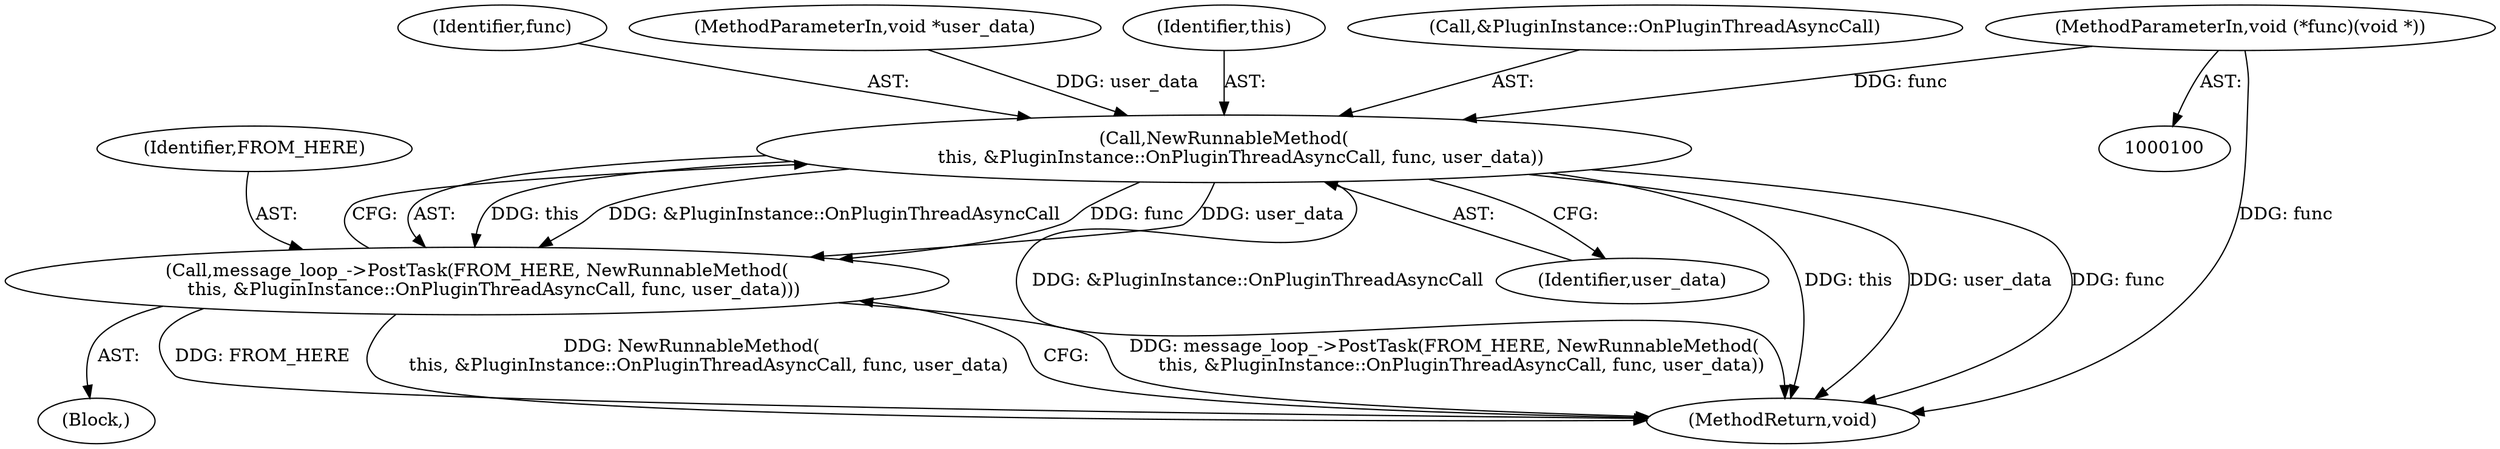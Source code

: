 digraph "1_Chrome_ea3d1d84be3d6f97bf50e76511c9e26af6895533_30@pointer" {
"1000101" [label="(MethodParameterIn,void (*func)(void *))"];
"1000106" [label="(Call,NewRunnableMethod(\n      this, &PluginInstance::OnPluginThreadAsyncCall, func, user_data))"];
"1000104" [label="(Call,message_loop_->PostTask(FROM_HERE, NewRunnableMethod(\n      this, &PluginInstance::OnPluginThreadAsyncCall, func, user_data)))"];
"1000105" [label="(Identifier,FROM_HERE)"];
"1000101" [label="(MethodParameterIn,void (*func)(void *))"];
"1000110" [label="(Identifier,func)"];
"1000102" [label="(MethodParameterIn,void *user_data)"];
"1000112" [label="(MethodReturn,void)"];
"1000103" [label="(Block,)"];
"1000111" [label="(Identifier,user_data)"];
"1000104" [label="(Call,message_loop_->PostTask(FROM_HERE, NewRunnableMethod(\n      this, &PluginInstance::OnPluginThreadAsyncCall, func, user_data)))"];
"1000107" [label="(Identifier,this)"];
"1000106" [label="(Call,NewRunnableMethod(\n      this, &PluginInstance::OnPluginThreadAsyncCall, func, user_data))"];
"1000108" [label="(Call,&PluginInstance::OnPluginThreadAsyncCall)"];
"1000101" -> "1000100"  [label="AST: "];
"1000101" -> "1000112"  [label="DDG: func"];
"1000101" -> "1000106"  [label="DDG: func"];
"1000106" -> "1000104"  [label="AST: "];
"1000106" -> "1000111"  [label="CFG: "];
"1000107" -> "1000106"  [label="AST: "];
"1000108" -> "1000106"  [label="AST: "];
"1000110" -> "1000106"  [label="AST: "];
"1000111" -> "1000106"  [label="AST: "];
"1000104" -> "1000106"  [label="CFG: "];
"1000106" -> "1000112"  [label="DDG: &PluginInstance::OnPluginThreadAsyncCall"];
"1000106" -> "1000112"  [label="DDG: this"];
"1000106" -> "1000112"  [label="DDG: user_data"];
"1000106" -> "1000112"  [label="DDG: func"];
"1000106" -> "1000104"  [label="DDG: this"];
"1000106" -> "1000104"  [label="DDG: &PluginInstance::OnPluginThreadAsyncCall"];
"1000106" -> "1000104"  [label="DDG: func"];
"1000106" -> "1000104"  [label="DDG: user_data"];
"1000102" -> "1000106"  [label="DDG: user_data"];
"1000104" -> "1000103"  [label="AST: "];
"1000105" -> "1000104"  [label="AST: "];
"1000112" -> "1000104"  [label="CFG: "];
"1000104" -> "1000112"  [label="DDG: message_loop_->PostTask(FROM_HERE, NewRunnableMethod(\n      this, &PluginInstance::OnPluginThreadAsyncCall, func, user_data))"];
"1000104" -> "1000112"  [label="DDG: FROM_HERE"];
"1000104" -> "1000112"  [label="DDG: NewRunnableMethod(\n      this, &PluginInstance::OnPluginThreadAsyncCall, func, user_data)"];
}
